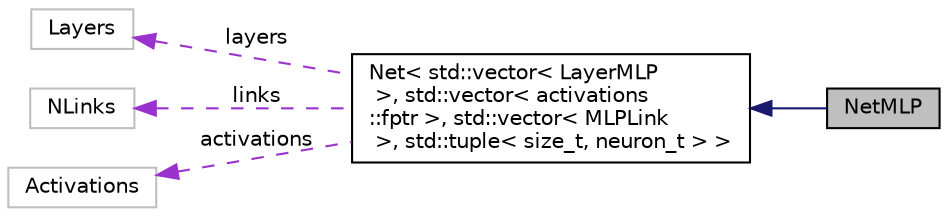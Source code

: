 digraph "NetMLP"
{
 // LATEX_PDF_SIZE
  edge [fontname="Helvetica",fontsize="10",labelfontname="Helvetica",labelfontsize="10"];
  node [fontname="Helvetica",fontsize="10",shape=record];
  rankdir="LR";
  Node1 [label="NetMLP",height=0.2,width=0.4,color="black", fillcolor="grey75", style="filled", fontcolor="black",tooltip=" "];
  Node2 -> Node1 [dir="back",color="midnightblue",fontsize="10",style="solid",fontname="Helvetica"];
  Node2 [label="Net\< std::vector\< LayerMLP\l \>, std::vector\< activations\l::fptr \>, std::vector\< MLPLink\l \>, std::tuple\< size_t, neuron_t \> \>",height=0.2,width=0.4,color="black", fillcolor="white", style="filled",URL="$classNet.html",tooltip=" "];
  Node3 -> Node2 [dir="back",color="darkorchid3",fontsize="10",style="dashed",label=" layers" ,fontname="Helvetica"];
  Node3 [label="Layers",height=0.2,width=0.4,color="grey75", fillcolor="white", style="filled",tooltip=" "];
  Node4 -> Node2 [dir="back",color="darkorchid3",fontsize="10",style="dashed",label=" links" ,fontname="Helvetica"];
  Node4 [label="NLinks",height=0.2,width=0.4,color="grey75", fillcolor="white", style="filled",tooltip=" "];
  Node5 -> Node2 [dir="back",color="darkorchid3",fontsize="10",style="dashed",label=" activations" ,fontname="Helvetica"];
  Node5 [label="Activations",height=0.2,width=0.4,color="grey75", fillcolor="white", style="filled",tooltip=" "];
}
